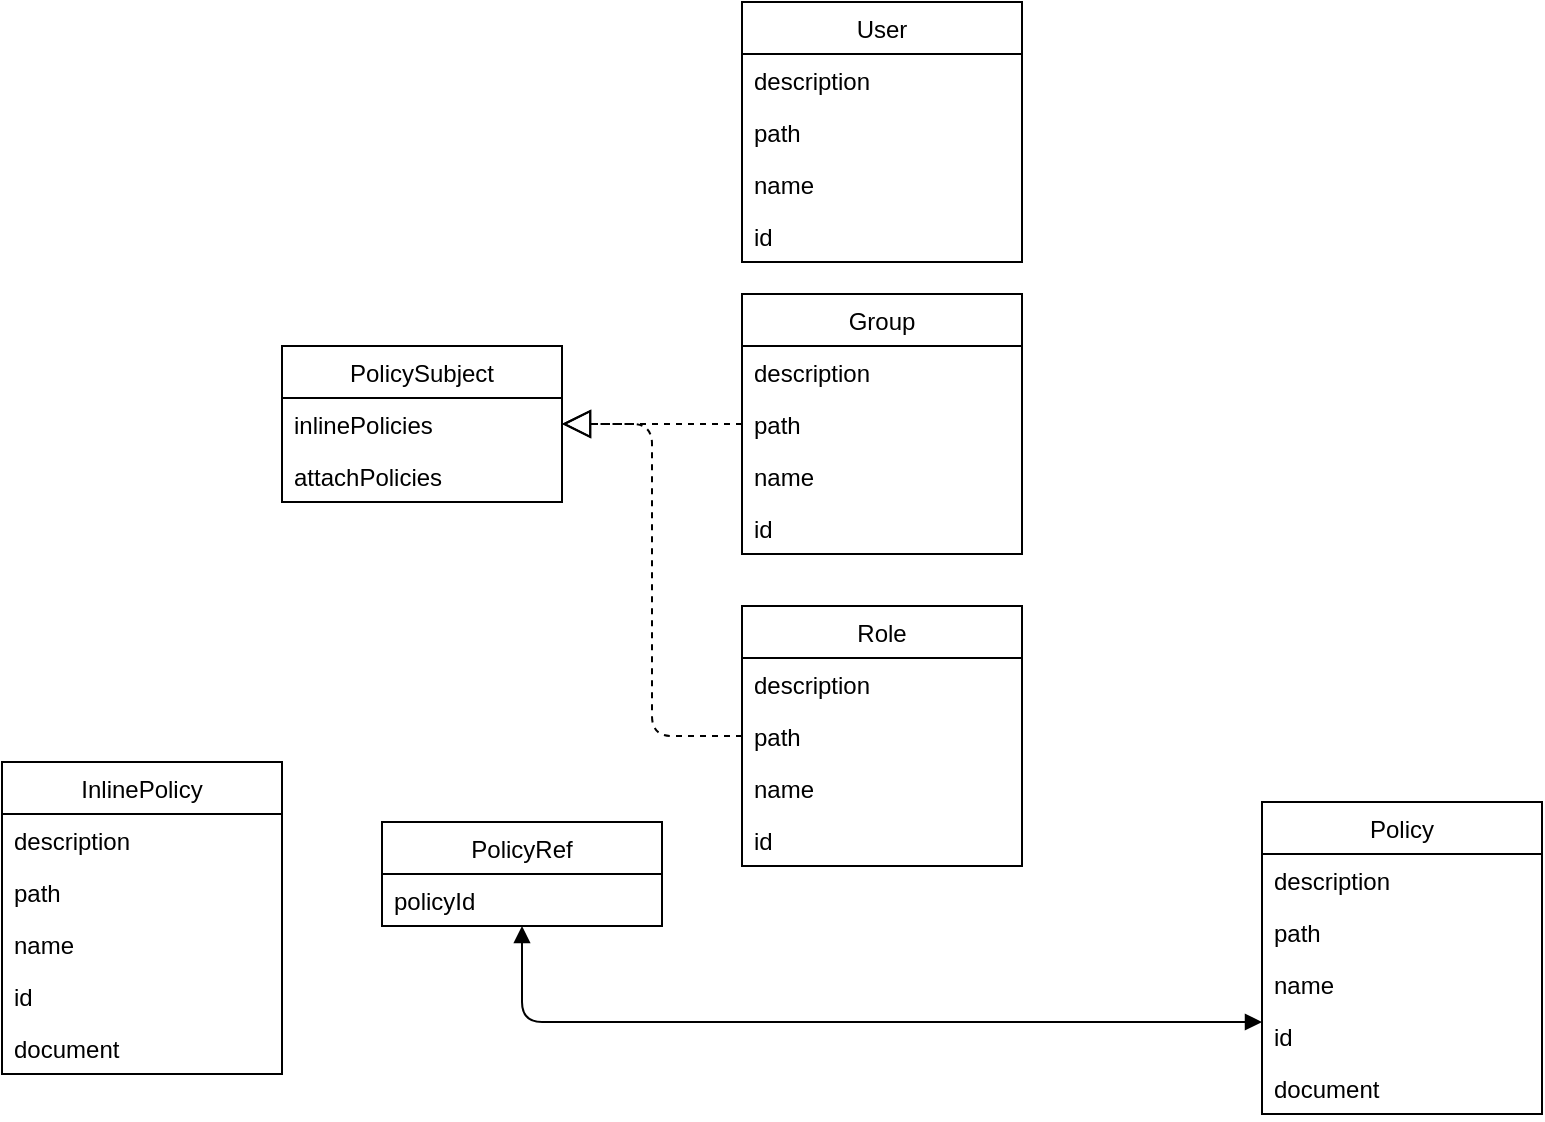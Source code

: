 <mxfile version="13.5.8" type="github">
  <diagram name="Page-1" id="6133507b-19e7-1e82-6fc7-422aa6c4b21f">
    <mxGraphModel dx="2495" dy="1722" grid="1" gridSize="10" guides="1" tooltips="1" connect="1" arrows="1" fold="1" page="1" pageScale="1" pageWidth="1100" pageHeight="850" background="#ffffff" math="0" shadow="0">
      <root>
        <mxCell id="0" />
        <mxCell id="1" parent="0" />
        <mxCell id="6Y2hf54TwgyZqMxjyo4p-38" value="" style="endArrow=block;dashed=1;endFill=0;endSize=12;html=1;entryX=1;entryY=0.5;entryDx=0;entryDy=0;exitX=0;exitY=0.5;exitDx=0;exitDy=0;edgeStyle=orthogonalEdgeStyle;" edge="1" parent="1" source="6Y2hf54TwgyZqMxjyo4p-25" target="6Y2hf54TwgyZqMxjyo4p-32">
          <mxGeometry width="160" relative="1" as="geometry">
            <mxPoint x="360" y="230" as="sourcePoint" />
            <mxPoint x="520" y="230" as="targetPoint" />
          </mxGeometry>
        </mxCell>
        <mxCell id="6Y2hf54TwgyZqMxjyo4p-39" value="" style="endArrow=block;dashed=1;endFill=0;endSize=12;html=1;entryX=1;entryY=0.5;entryDx=0;entryDy=0;edgeStyle=orthogonalEdgeStyle;" edge="1" parent="1" source="6Y2hf54TwgyZqMxjyo4p-12" target="6Y2hf54TwgyZqMxjyo4p-32">
          <mxGeometry width="160" relative="1" as="geometry">
            <mxPoint x="420" y="230" as="sourcePoint" />
            <mxPoint x="300" y="120" as="targetPoint" />
          </mxGeometry>
        </mxCell>
        <mxCell id="6Y2hf54TwgyZqMxjyo4p-12" value="Group" style="swimlane;fontStyle=0;childLayout=stackLayout;horizontal=1;startSize=26;fillColor=none;horizontalStack=0;resizeParent=1;resizeParentMax=0;resizeLast=0;collapsible=1;marginBottom=0;" vertex="1" parent="1">
          <mxGeometry x="340" y="26" width="140" height="130" as="geometry">
            <mxRectangle x="380" y="310" width="60" height="26" as="alternateBounds" />
          </mxGeometry>
        </mxCell>
        <mxCell id="6Y2hf54TwgyZqMxjyo4p-13" value="description" style="text;strokeColor=none;fillColor=none;align=left;verticalAlign=top;spacingLeft=4;spacingRight=4;overflow=hidden;rotatable=0;points=[[0,0.5],[1,0.5]];portConstraint=eastwest;" vertex="1" parent="6Y2hf54TwgyZqMxjyo4p-12">
          <mxGeometry y="26" width="140" height="26" as="geometry" />
        </mxCell>
        <mxCell id="6Y2hf54TwgyZqMxjyo4p-14" value="path" style="text;strokeColor=none;fillColor=none;align=left;verticalAlign=top;spacingLeft=4;spacingRight=4;overflow=hidden;rotatable=0;points=[[0,0.5],[1,0.5]];portConstraint=eastwest;" vertex="1" parent="6Y2hf54TwgyZqMxjyo4p-12">
          <mxGeometry y="52" width="140" height="26" as="geometry" />
        </mxCell>
        <mxCell id="6Y2hf54TwgyZqMxjyo4p-15" value="name&#xa;" style="text;strokeColor=none;fillColor=none;align=left;verticalAlign=top;spacingLeft=4;spacingRight=4;overflow=hidden;rotatable=0;points=[[0,0.5],[1,0.5]];portConstraint=eastwest;" vertex="1" parent="6Y2hf54TwgyZqMxjyo4p-12">
          <mxGeometry y="78" width="140" height="26" as="geometry" />
        </mxCell>
        <mxCell id="6Y2hf54TwgyZqMxjyo4p-16" value="id" style="text;strokeColor=none;fillColor=none;align=left;verticalAlign=top;spacingLeft=4;spacingRight=4;overflow=hidden;rotatable=0;points=[[0,0.5],[1,0.5]];portConstraint=eastwest;" vertex="1" parent="6Y2hf54TwgyZqMxjyo4p-12">
          <mxGeometry y="104" width="140" height="26" as="geometry" />
        </mxCell>
        <mxCell id="6Y2hf54TwgyZqMxjyo4p-18" value="User" style="swimlane;fontStyle=0;childLayout=stackLayout;horizontal=1;startSize=26;fillColor=none;horizontalStack=0;resizeParent=1;resizeParentMax=0;resizeLast=0;collapsible=1;marginBottom=0;" vertex="1" parent="1">
          <mxGeometry x="340" y="-120" width="140" height="130" as="geometry">
            <mxRectangle x="380" y="310" width="60" height="26" as="alternateBounds" />
          </mxGeometry>
        </mxCell>
        <mxCell id="6Y2hf54TwgyZqMxjyo4p-19" value="description" style="text;strokeColor=none;fillColor=none;align=left;verticalAlign=top;spacingLeft=4;spacingRight=4;overflow=hidden;rotatable=0;points=[[0,0.5],[1,0.5]];portConstraint=eastwest;" vertex="1" parent="6Y2hf54TwgyZqMxjyo4p-18">
          <mxGeometry y="26" width="140" height="26" as="geometry" />
        </mxCell>
        <mxCell id="6Y2hf54TwgyZqMxjyo4p-20" value="path" style="text;strokeColor=none;fillColor=none;align=left;verticalAlign=top;spacingLeft=4;spacingRight=4;overflow=hidden;rotatable=0;points=[[0,0.5],[1,0.5]];portConstraint=eastwest;" vertex="1" parent="6Y2hf54TwgyZqMxjyo4p-18">
          <mxGeometry y="52" width="140" height="26" as="geometry" />
        </mxCell>
        <mxCell id="6Y2hf54TwgyZqMxjyo4p-21" value="name&#xa;" style="text;strokeColor=none;fillColor=none;align=left;verticalAlign=top;spacingLeft=4;spacingRight=4;overflow=hidden;rotatable=0;points=[[0,0.5],[1,0.5]];portConstraint=eastwest;" vertex="1" parent="6Y2hf54TwgyZqMxjyo4p-18">
          <mxGeometry y="78" width="140" height="26" as="geometry" />
        </mxCell>
        <mxCell id="6Y2hf54TwgyZqMxjyo4p-22" value="id" style="text;strokeColor=none;fillColor=none;align=left;verticalAlign=top;spacingLeft=4;spacingRight=4;overflow=hidden;rotatable=0;points=[[0,0.5],[1,0.5]];portConstraint=eastwest;" vertex="1" parent="6Y2hf54TwgyZqMxjyo4p-18">
          <mxGeometry y="104" width="140" height="26" as="geometry" />
        </mxCell>
        <mxCell id="6Y2hf54TwgyZqMxjyo4p-23" value="Role" style="swimlane;fontStyle=0;childLayout=stackLayout;horizontal=1;startSize=26;fillColor=none;horizontalStack=0;resizeParent=1;resizeParentMax=0;resizeLast=0;collapsible=1;marginBottom=0;" vertex="1" parent="1">
          <mxGeometry x="340" y="182" width="140" height="130" as="geometry">
            <mxRectangle x="380" y="310" width="60" height="26" as="alternateBounds" />
          </mxGeometry>
        </mxCell>
        <mxCell id="6Y2hf54TwgyZqMxjyo4p-24" value="description" style="text;strokeColor=none;fillColor=none;align=left;verticalAlign=top;spacingLeft=4;spacingRight=4;overflow=hidden;rotatable=0;points=[[0,0.5],[1,0.5]];portConstraint=eastwest;" vertex="1" parent="6Y2hf54TwgyZqMxjyo4p-23">
          <mxGeometry y="26" width="140" height="26" as="geometry" />
        </mxCell>
        <mxCell id="6Y2hf54TwgyZqMxjyo4p-25" value="path" style="text;strokeColor=none;fillColor=none;align=left;verticalAlign=top;spacingLeft=4;spacingRight=4;overflow=hidden;rotatable=0;points=[[0,0.5],[1,0.5]];portConstraint=eastwest;" vertex="1" parent="6Y2hf54TwgyZqMxjyo4p-23">
          <mxGeometry y="52" width="140" height="26" as="geometry" />
        </mxCell>
        <mxCell id="6Y2hf54TwgyZqMxjyo4p-26" value="name&#xa;" style="text;strokeColor=none;fillColor=none;align=left;verticalAlign=top;spacingLeft=4;spacingRight=4;overflow=hidden;rotatable=0;points=[[0,0.5],[1,0.5]];portConstraint=eastwest;" vertex="1" parent="6Y2hf54TwgyZqMxjyo4p-23">
          <mxGeometry y="78" width="140" height="26" as="geometry" />
        </mxCell>
        <mxCell id="6Y2hf54TwgyZqMxjyo4p-27" value="id" style="text;strokeColor=none;fillColor=none;align=left;verticalAlign=top;spacingLeft=4;spacingRight=4;overflow=hidden;rotatable=0;points=[[0,0.5],[1,0.5]];portConstraint=eastwest;" vertex="1" parent="6Y2hf54TwgyZqMxjyo4p-23">
          <mxGeometry y="104" width="140" height="26" as="geometry" />
        </mxCell>
        <mxCell id="6Y2hf54TwgyZqMxjyo4p-31" value="PolicySubject" style="swimlane;fontStyle=0;childLayout=stackLayout;horizontal=1;startSize=26;fillColor=none;horizontalStack=0;resizeParent=1;resizeParentMax=0;resizeLast=0;collapsible=1;marginBottom=0;" vertex="1" parent="1">
          <mxGeometry x="110" y="52" width="140" height="78" as="geometry">
            <mxRectangle x="380" y="310" width="60" height="26" as="alternateBounds" />
          </mxGeometry>
        </mxCell>
        <mxCell id="6Y2hf54TwgyZqMxjyo4p-32" value="inlinePolicies" style="text;strokeColor=none;fillColor=none;align=left;verticalAlign=top;spacingLeft=4;spacingRight=4;overflow=hidden;rotatable=0;points=[[0,0.5],[1,0.5]];portConstraint=eastwest;" vertex="1" parent="6Y2hf54TwgyZqMxjyo4p-31">
          <mxGeometry y="26" width="140" height="26" as="geometry" />
        </mxCell>
        <mxCell id="6Y2hf54TwgyZqMxjyo4p-33" value="attachPolicies" style="text;strokeColor=none;fillColor=none;align=left;verticalAlign=top;spacingLeft=4;spacingRight=4;overflow=hidden;rotatable=0;points=[[0,0.5],[1,0.5]];portConstraint=eastwest;" vertex="1" parent="6Y2hf54TwgyZqMxjyo4p-31">
          <mxGeometry y="52" width="140" height="26" as="geometry" />
        </mxCell>
        <mxCell id="6Y2hf54TwgyZqMxjyo4p-40" value="InlinePolicy" style="swimlane;fontStyle=0;childLayout=stackLayout;horizontal=1;startSize=26;fillColor=none;horizontalStack=0;resizeParent=1;resizeParentMax=0;resizeLast=0;collapsible=1;marginBottom=0;" vertex="1" parent="1">
          <mxGeometry x="-30" y="260" width="140" height="156" as="geometry">
            <mxRectangle x="380" y="310" width="60" height="26" as="alternateBounds" />
          </mxGeometry>
        </mxCell>
        <mxCell id="6Y2hf54TwgyZqMxjyo4p-41" value="description" style="text;strokeColor=none;fillColor=none;align=left;verticalAlign=top;spacingLeft=4;spacingRight=4;overflow=hidden;rotatable=0;points=[[0,0.5],[1,0.5]];portConstraint=eastwest;" vertex="1" parent="6Y2hf54TwgyZqMxjyo4p-40">
          <mxGeometry y="26" width="140" height="26" as="geometry" />
        </mxCell>
        <mxCell id="6Y2hf54TwgyZqMxjyo4p-42" value="path" style="text;strokeColor=none;fillColor=none;align=left;verticalAlign=top;spacingLeft=4;spacingRight=4;overflow=hidden;rotatable=0;points=[[0,0.5],[1,0.5]];portConstraint=eastwest;" vertex="1" parent="6Y2hf54TwgyZqMxjyo4p-40">
          <mxGeometry y="52" width="140" height="26" as="geometry" />
        </mxCell>
        <mxCell id="6Y2hf54TwgyZqMxjyo4p-43" value="name&#xa;" style="text;strokeColor=none;fillColor=none;align=left;verticalAlign=top;spacingLeft=4;spacingRight=4;overflow=hidden;rotatable=0;points=[[0,0.5],[1,0.5]];portConstraint=eastwest;" vertex="1" parent="6Y2hf54TwgyZqMxjyo4p-40">
          <mxGeometry y="78" width="140" height="26" as="geometry" />
        </mxCell>
        <mxCell id="6Y2hf54TwgyZqMxjyo4p-44" value="id" style="text;strokeColor=none;fillColor=none;align=left;verticalAlign=top;spacingLeft=4;spacingRight=4;overflow=hidden;rotatable=0;points=[[0,0.5],[1,0.5]];portConstraint=eastwest;" vertex="1" parent="6Y2hf54TwgyZqMxjyo4p-40">
          <mxGeometry y="104" width="140" height="26" as="geometry" />
        </mxCell>
        <mxCell id="6Y2hf54TwgyZqMxjyo4p-45" value="document" style="text;strokeColor=none;fillColor=none;align=left;verticalAlign=top;spacingLeft=4;spacingRight=4;overflow=hidden;rotatable=0;points=[[0,0.5],[1,0.5]];portConstraint=eastwest;" vertex="1" parent="6Y2hf54TwgyZqMxjyo4p-40">
          <mxGeometry y="130" width="140" height="26" as="geometry" />
        </mxCell>
        <mxCell id="6Y2hf54TwgyZqMxjyo4p-46" value="PolicyRef" style="swimlane;fontStyle=0;childLayout=stackLayout;horizontal=1;startSize=26;fillColor=none;horizontalStack=0;resizeParent=1;resizeParentMax=0;resizeLast=0;collapsible=1;marginBottom=0;" vertex="1" parent="1">
          <mxGeometry x="160" y="290" width="140" height="52" as="geometry">
            <mxRectangle x="380" y="310" width="60" height="26" as="alternateBounds" />
          </mxGeometry>
        </mxCell>
        <mxCell id="6Y2hf54TwgyZqMxjyo4p-47" value="policyId" style="text;strokeColor=none;fillColor=none;align=left;verticalAlign=top;spacingLeft=4;spacingRight=4;overflow=hidden;rotatable=0;points=[[0,0.5],[1,0.5]];portConstraint=eastwest;" vertex="1" parent="6Y2hf54TwgyZqMxjyo4p-46">
          <mxGeometry y="26" width="140" height="26" as="geometry" />
        </mxCell>
        <mxCell id="6Y2hf54TwgyZqMxjyo4p-52" value="" style="endArrow=block;startArrow=block;endFill=1;startFill=1;html=1;edgeStyle=orthogonalEdgeStyle;" edge="1" parent="1" source="6Y2hf54TwgyZqMxjyo4p-46" target="6Y2hf54TwgyZqMxjyo4p-6">
          <mxGeometry width="160" relative="1" as="geometry">
            <mxPoint x="230" y="400" as="sourcePoint" />
            <mxPoint x="390" y="400" as="targetPoint" />
            <Array as="points">
              <mxPoint x="230" y="390" />
            </Array>
          </mxGeometry>
        </mxCell>
        <mxCell id="6Y2hf54TwgyZqMxjyo4p-6" value="Policy" style="swimlane;fontStyle=0;childLayout=stackLayout;horizontal=1;startSize=26;fillColor=none;horizontalStack=0;resizeParent=1;resizeParentMax=0;resizeLast=0;collapsible=1;marginBottom=0;" vertex="1" parent="1">
          <mxGeometry x="600" y="280" width="140" height="156" as="geometry">
            <mxRectangle x="380" y="310" width="60" height="26" as="alternateBounds" />
          </mxGeometry>
        </mxCell>
        <mxCell id="6Y2hf54TwgyZqMxjyo4p-7" value="description" style="text;strokeColor=none;fillColor=none;align=left;verticalAlign=top;spacingLeft=4;spacingRight=4;overflow=hidden;rotatable=0;points=[[0,0.5],[1,0.5]];portConstraint=eastwest;" vertex="1" parent="6Y2hf54TwgyZqMxjyo4p-6">
          <mxGeometry y="26" width="140" height="26" as="geometry" />
        </mxCell>
        <mxCell id="6Y2hf54TwgyZqMxjyo4p-8" value="path" style="text;strokeColor=none;fillColor=none;align=left;verticalAlign=top;spacingLeft=4;spacingRight=4;overflow=hidden;rotatable=0;points=[[0,0.5],[1,0.5]];portConstraint=eastwest;" vertex="1" parent="6Y2hf54TwgyZqMxjyo4p-6">
          <mxGeometry y="52" width="140" height="26" as="geometry" />
        </mxCell>
        <mxCell id="6Y2hf54TwgyZqMxjyo4p-9" value="name&#xa;" style="text;strokeColor=none;fillColor=none;align=left;verticalAlign=top;spacingLeft=4;spacingRight=4;overflow=hidden;rotatable=0;points=[[0,0.5],[1,0.5]];portConstraint=eastwest;" vertex="1" parent="6Y2hf54TwgyZqMxjyo4p-6">
          <mxGeometry y="78" width="140" height="26" as="geometry" />
        </mxCell>
        <mxCell id="6Y2hf54TwgyZqMxjyo4p-11" value="id" style="text;strokeColor=none;fillColor=none;align=left;verticalAlign=top;spacingLeft=4;spacingRight=4;overflow=hidden;rotatable=0;points=[[0,0.5],[1,0.5]];portConstraint=eastwest;" vertex="1" parent="6Y2hf54TwgyZqMxjyo4p-6">
          <mxGeometry y="104" width="140" height="26" as="geometry" />
        </mxCell>
        <mxCell id="6Y2hf54TwgyZqMxjyo4p-17" value="document" style="text;strokeColor=none;fillColor=none;align=left;verticalAlign=top;spacingLeft=4;spacingRight=4;overflow=hidden;rotatable=0;points=[[0,0.5],[1,0.5]];portConstraint=eastwest;" vertex="1" parent="6Y2hf54TwgyZqMxjyo4p-6">
          <mxGeometry y="130" width="140" height="26" as="geometry" />
        </mxCell>
      </root>
    </mxGraphModel>
  </diagram>
</mxfile>
